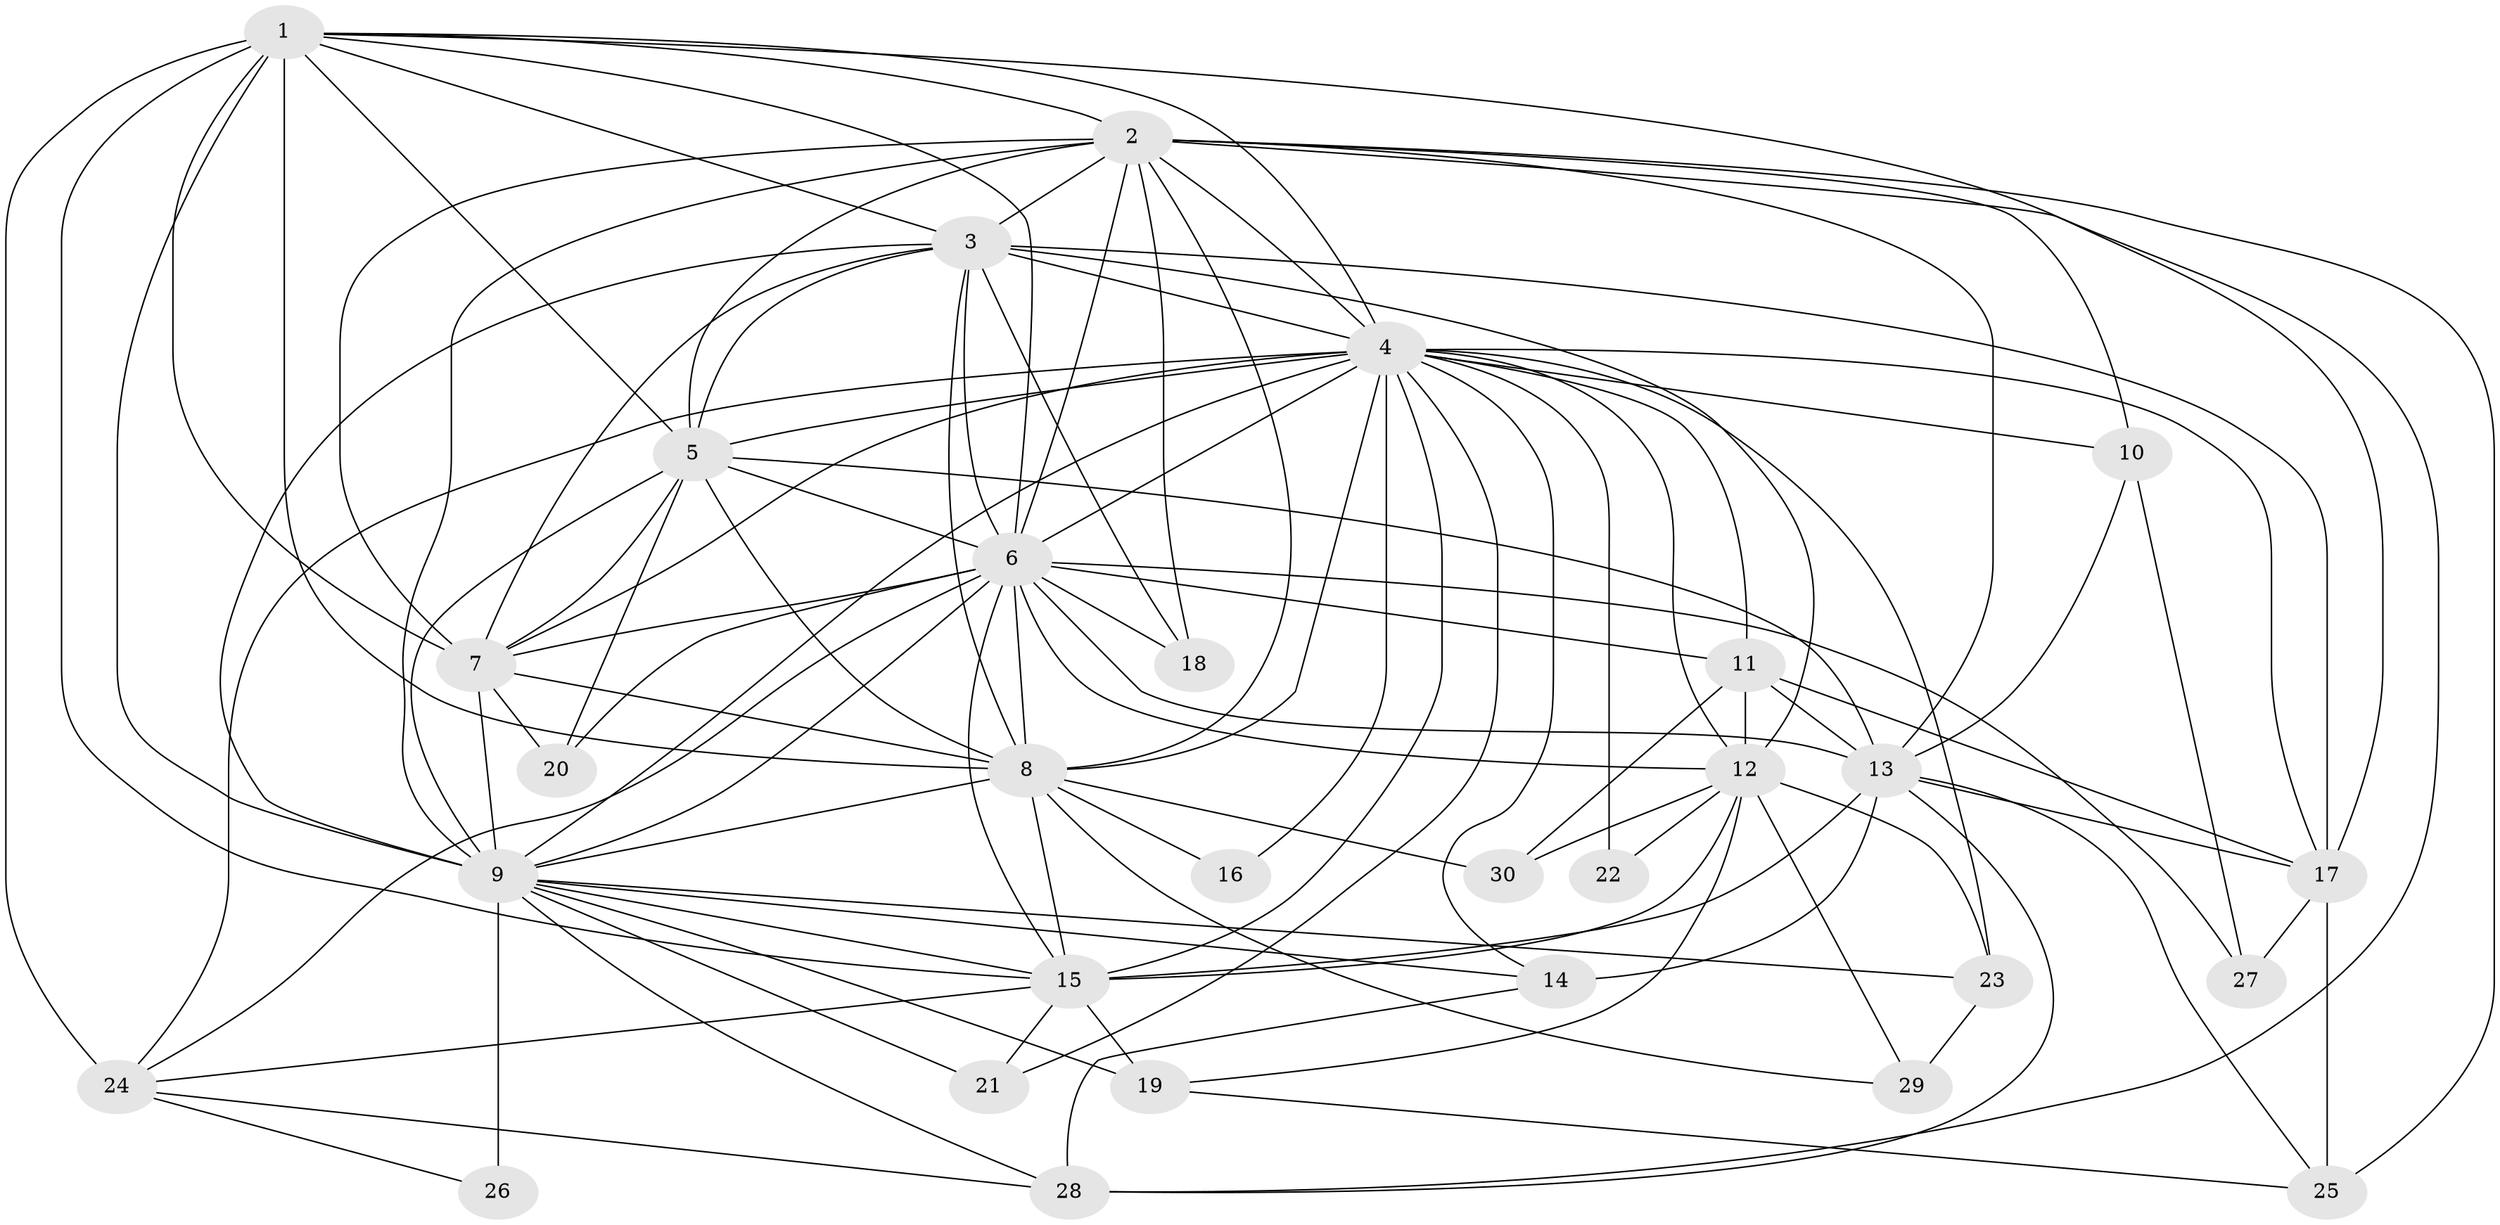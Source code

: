 // original degree distribution, {17: 0.020833333333333332, 16: 0.020833333333333332, 22: 0.010416666666666666, 30: 0.010416666666666666, 21: 0.010416666666666666, 25: 0.010416666666666666, 19: 0.010416666666666666, 14: 0.010416666666666666, 4: 0.052083333333333336, 3: 0.22916666666666666, 2: 0.5625, 5: 0.020833333333333332, 8: 0.010416666666666666, 15: 0.010416666666666666, 10: 0.010416666666666666}
// Generated by graph-tools (version 1.1) at 2025/50/03/04/25 22:50:02]
// undirected, 30 vertices, 107 edges
graph export_dot {
  node [color=gray90,style=filled];
  1;
  2;
  3;
  4;
  5;
  6;
  7;
  8;
  9;
  10;
  11;
  12;
  13;
  14;
  15;
  16;
  17;
  18;
  19;
  20;
  21;
  22;
  23;
  24;
  25;
  26;
  27;
  28;
  29;
  30;
  1 -- 2 [weight=2.0];
  1 -- 3 [weight=1.0];
  1 -- 4 [weight=2.0];
  1 -- 5 [weight=1.0];
  1 -- 6 [weight=1.0];
  1 -- 7 [weight=1.0];
  1 -- 8 [weight=1.0];
  1 -- 9 [weight=1.0];
  1 -- 15 [weight=1.0];
  1 -- 17 [weight=1.0];
  1 -- 24 [weight=5.0];
  2 -- 3 [weight=3.0];
  2 -- 4 [weight=3.0];
  2 -- 5 [weight=2.0];
  2 -- 6 [weight=2.0];
  2 -- 7 [weight=3.0];
  2 -- 8 [weight=2.0];
  2 -- 9 [weight=3.0];
  2 -- 10 [weight=4.0];
  2 -- 13 [weight=1.0];
  2 -- 18 [weight=1.0];
  2 -- 25 [weight=1.0];
  2 -- 28 [weight=1.0];
  3 -- 4 [weight=1.0];
  3 -- 5 [weight=1.0];
  3 -- 6 [weight=2.0];
  3 -- 7 [weight=1.0];
  3 -- 8 [weight=1.0];
  3 -- 9 [weight=1.0];
  3 -- 12 [weight=8.0];
  3 -- 17 [weight=2.0];
  3 -- 18 [weight=1.0];
  4 -- 5 [weight=1.0];
  4 -- 6 [weight=1.0];
  4 -- 7 [weight=1.0];
  4 -- 8 [weight=1.0];
  4 -- 9 [weight=2.0];
  4 -- 10 [weight=3.0];
  4 -- 11 [weight=1.0];
  4 -- 12 [weight=2.0];
  4 -- 14 [weight=1.0];
  4 -- 15 [weight=1.0];
  4 -- 16 [weight=2.0];
  4 -- 17 [weight=1.0];
  4 -- 21 [weight=1.0];
  4 -- 22 [weight=2.0];
  4 -- 23 [weight=1.0];
  4 -- 24 [weight=1.0];
  5 -- 6 [weight=1.0];
  5 -- 7 [weight=1.0];
  5 -- 8 [weight=2.0];
  5 -- 9 [weight=1.0];
  5 -- 13 [weight=10.0];
  5 -- 20 [weight=1.0];
  6 -- 7 [weight=1.0];
  6 -- 8 [weight=1.0];
  6 -- 9 [weight=2.0];
  6 -- 11 [weight=5.0];
  6 -- 12 [weight=2.0];
  6 -- 13 [weight=1.0];
  6 -- 15 [weight=1.0];
  6 -- 18 [weight=1.0];
  6 -- 20 [weight=1.0];
  6 -- 24 [weight=1.0];
  6 -- 27 [weight=1.0];
  7 -- 8 [weight=2.0];
  7 -- 9 [weight=8.0];
  7 -- 20 [weight=1.0];
  8 -- 9 [weight=3.0];
  8 -- 15 [weight=1.0];
  8 -- 16 [weight=1.0];
  8 -- 29 [weight=1.0];
  8 -- 30 [weight=1.0];
  9 -- 14 [weight=2.0];
  9 -- 15 [weight=1.0];
  9 -- 19 [weight=1.0];
  9 -- 21 [weight=1.0];
  9 -- 23 [weight=2.0];
  9 -- 26 [weight=2.0];
  9 -- 28 [weight=1.0];
  10 -- 13 [weight=1.0];
  10 -- 27 [weight=2.0];
  11 -- 12 [weight=1.0];
  11 -- 13 [weight=1.0];
  11 -- 17 [weight=2.0];
  11 -- 30 [weight=1.0];
  12 -- 15 [weight=2.0];
  12 -- 19 [weight=1.0];
  12 -- 22 [weight=2.0];
  12 -- 23 [weight=1.0];
  12 -- 29 [weight=1.0];
  12 -- 30 [weight=1.0];
  13 -- 14 [weight=4.0];
  13 -- 15 [weight=2.0];
  13 -- 17 [weight=1.0];
  13 -- 25 [weight=1.0];
  13 -- 28 [weight=1.0];
  14 -- 28 [weight=1.0];
  15 -- 19 [weight=3.0];
  15 -- 21 [weight=1.0];
  15 -- 24 [weight=1.0];
  17 -- 25 [weight=3.0];
  17 -- 27 [weight=1.0];
  19 -- 25 [weight=1.0];
  23 -- 29 [weight=1.0];
  24 -- 26 [weight=1.0];
  24 -- 28 [weight=1.0];
}
